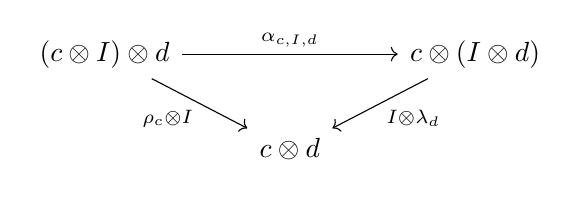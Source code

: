 \begin{tikzcd}
    (c\otimes I)\otimes d \arrow{rr}{\alpha_{c,I,d}} \arrow[swap]{dr}{\rho_c \otimes I} && c\otimes(I\otimes d)\arrow{dl}{I\otimes \lambda_d}\\
    &c\otimes d&
\end{tikzcd}